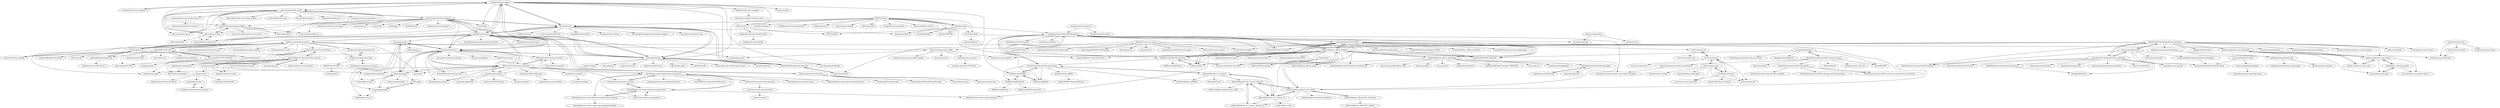 digraph G {
"serialport/node-serialport" -> "serialport/electron-serialport"
"serialport/node-serialport" -> "yaacov/node-modbus-serial"
"serialport/node-serialport" -> "tessel/node-usb"
"serialport/node-serialport" -> "node-ffi-napi/node-ffi-napi" ["e"=1]
"serialport/node-serialport" -> "WICG/serial"
"serialport/node-serialport" -> "electron/electron-rebuild" ["e"=1]
"serialport/node-serialport" -> "Cloud-Automation/node-modbus"
"serialport/node-serialport" -> "song940/node-escpos"
"serialport/node-serialport" -> "node-usb/node-usb"
"serialport/node-serialport" -> "node-hid/node-hid"
"serialport/node-serialport" -> "fivdi/onoff" ["e"=1]
"serialport/node-serialport" -> "PowerDos/electron-serialport"
"serialport/node-serialport" -> "MadLittleMods/node-usb-detection"
"serialport/node-serialport" -> "moscajs/aedes" ["e"=1]
"serialport/node-serialport" -> "node-opcua/node-opcua" ["e"=1]
"mobileprint/android-print-sdk" -> "mobileprint/android-print-sdk-sample"
"mobileprint/android-print-sdk" -> "openthos/printer-analysis"
"MadLittleMods/node-usb-detection" -> "tessel/node-usb"
"MadLittleMods/node-usb-detection" -> "node-hid/node-hid"
"MadLittleMods/node-usb-detection" -> "node-usb/node-usb"
"tessel/node-usb" -> "MadLittleMods/node-usb-detection"
"tessel/node-usb" -> "node-hid/node-hid"
"tessel/node-usb" -> "node-serialport/node-serialport"
"tessel/node-usb" -> "serialport/node-serialport"
"tessel/node-usb" -> "song940/node-escpos"
"tessel/node-usb" -> "thegecko/webusb"
"tessel/node-usb" -> "EmergingTechnologyAdvisors/node-serialport" ["e"=1]
"tessel/node-usb" -> "marcopiraccini/electron-usb"
"tessel/node-usb" -> "tojocky/node-printer"
"tessel/node-usb" -> "schakko/node-usb"
"tessel/node-usb" -> "resin-io-modules/drivelist"
"tessel/node-usb" -> "song940/node-bluetooth" ["e"=1]
"tessel/node-usb" -> "chuckfairy/node-webcam"
"webusb/arduino" -> "WICG/webusb"
"webusb/arduino" -> "sowbug/weblight"
"webusb/arduino" -> "adafruit/Adafruit_TinyUSB_Arduino" ["e"=1]
"webusb/arduino" -> "edwinm/WebUSB"
"webusb/arduino" -> "devanlai/webdfu"
"webusb/arduino" -> "thegecko/webusb"
"webusb/arduino" -> "sandeepmistry/arduino-BLEPeripheral"
"adafruit/Python-Thermal-Printer" -> "adafruit/Adafruit-Thermal-Printer-Library"
"adafruit/Python-Thermal-Printer" -> "luopio/py-thermal-printer"
"adafruit/Python-Thermal-Printer" -> "BoboTiG/thermalprinter"
"sandeepmistry/arduino-nRF5" -> "sandeepmistry/arduino-BLEPeripheral"
"sandeepmistry/arduino-nRF5" -> "adafruit/Adafruit_nRF52_Arduino"
"sandeepmistry/arduino-nRF5" -> "RedBearLab/nRF51822-Arduino"
"sandeepmistry/arduino-nRF5" -> "redbear/nRF5x"
"sandeepmistry/arduino-nRF5" -> "adafruit/Adafruit_nRF52_Bootloader"
"sandeepmistry/arduino-nRF5" -> "electronut/ElectronutLabs-bluey"
"sandeepmistry/arduino-nRF5" -> "sparkfun/nRF52832_Breakout"
"sandeepmistry/arduino-nRF5" -> "mristau/Arduino_nRF5x_lowPower"
"sandeepmistry/arduino-nRF5" -> "curtpw/nRF5x-device-reverse-engineering" ["e"=1]
"sandeepmistry/arduino-nRF5" -> "arduino-org/arduino-core-nrf52"
"sandeepmistry/arduino-nRF5" -> "ruuvi/ruuvitag_hw"
"sandeepmistry/arduino-nRF5" -> "lavallc/nrf51-neopixel"
"sandeepmistry/arduino-nRF5" -> "nkolban/ESP32_BLE_Arduino" ["e"=1]
"sandeepmistry/arduino-nRF5" -> "adafruit/Adafruit_BluefruitLE_nRF51"
"sandeepmistry/arduino-nRF5" -> "rogerclarkmelbourne/Arduino_STM32" ["e"=1]
"Hubertformin/electron-pos-printer" -> "fssonca/electron-printer"
"Hubertformin/electron-pos-printer" -> "Klemen1337/node-thermal-printer"
"januslo/react-native-bluetooth-escpos-printer" -> "leesiongchan/react-native-esc-pos"
"januslo/react-native-bluetooth-escpos-printer" -> "HeligPfleigh/react-native-thermal-receipt-printer"
"januslo/react-native-bluetooth-escpos-printer" -> "yimankaing/react-native-bluetooth-printer"
"januslo/react-native-bluetooth-escpos-printer" -> "rusel1989/react-native-bluetooth-serial" ["e"=1]
"januslo/react-native-bluetooth-escpos-printer" -> "thiendangit/react-native-thermal-receipt-printer-image-qr"
"januslo/react-native-bluetooth-escpos-printer" -> "tr3v3r/react-native-esc-pos-printer"
"januslo/react-native-bluetooth-escpos-printer" -> "christopherdro/react-native-print" ["e"=1]
"januslo/react-native-bluetooth-escpos-printer" -> "shahnawaz/react-native-barcode-mask"
"januslo/react-native-bluetooth-escpos-printer" -> "tulparyazilim/tp-react-native-bluetooth-printer"
"song940/node-escpos" -> "Klemen1337/node-thermal-printer"
"song940/node-escpos" -> "tojocky/node-printer"
"song940/node-escpos" -> "NielsLeenheer/EscPosEncoder"
"song940/node-escpos" -> "mike42/escpos-php" ["e"=1]
"song940/node-escpos" -> "benioZhang/miniprogram-bluetoothprinter" ["e"=1]
"song940/node-escpos" -> "python-escpos/python-escpos"
"song940/node-escpos" -> "Hubertformin/electron-pos-printer"
"song940/node-escpos" -> "tessel/node-usb"
"song940/node-escpos" -> "StadiumRunner/node-escpos"
"song940/node-escpos" -> "januslo/react-native-bluetooth-escpos-printer"
"song940/node-escpos" -> "klirichek/zj-58"
"song940/node-escpos" -> "serialport/node-serialport"
"song940/node-escpos" -> "escpos/node-escpos"
"song940/node-escpos" -> "watson/ipp-printer"
"song940/node-escpos" -> "node-serialport/node-serialport"
"Cloud-Automation/node-modbus" -> "yaacov/node-modbus-serial"
"Cloud-Automation/node-modbus" -> "node-modbus/stream"
"Cloud-Automation/node-modbus" -> "dresende/node-modbus-tcp"
"Cloud-Automation/node-modbus" -> "node-opcua/node-opcua" ["e"=1]
"Cloud-Automation/node-modbus" -> "Cloud-Automation/node-net-reconnect"
"Cloud-Automation/node-modbus" -> "plcpeople/nodeS7" ["e"=1]
"Cloud-Automation/node-modbus" -> "yaacov/node-modbus-ws"
"node-serialport/node-serialport" -> "tessel/node-usb"
"node-serialport/node-serialport" -> "johnny-five-io/electron-serialport"
"node-serialport/node-serialport" -> "yaacov/node-modbus-serial"
"node-serialport/node-serialport" -> "song940/node-escpos"
"node-serialport/node-serialport" -> "mcollina/mosca" ["e"=1]
"node-serialport/node-serialport" -> "tojocky/node-printer"
"node-serialport/node-serialport" -> "Cloud-Automation/node-modbus"
"node-serialport/node-serialport" -> "electron/electron-rebuild" ["e"=1]
"node-serialport/node-serialport" -> "node-hid/node-hid"
"node-serialport/node-serialport" -> "node-modbus/stream"
"node-serialport/node-serialport" -> "fivdi/onoff" ["e"=1]
"node-serialport/node-serialport" -> "noble/noble" ["e"=1]
"node-serialport/node-serialport" -> "fivdi/pigpio" ["e"=1]
"node-serialport/node-serialport" -> "TooTallNate/ref" ["e"=1]
"node-serialport/node-serialport" -> "nodebots/electron-serialport"
"neodynamic/JSPrintManager" -> "neodynamic/js-escpos-builder"
"ttu/ruuvitag-sensor" -> "Scrin/RuuviCollector"
"ttu/ruuvitag-sensor" -> "dimamedia/RuuviTag-logger"
"ttu/ruuvitag-sensor" -> "ruuvi/ruuvitag_fw"
"ttu/ruuvitag-sensor" -> "Espesen/node-ruuvitag"
"ttu/ruuvitag-sensor" -> "ojousima/node-red"
"ttu/ruuvitag-sensor" -> "ruuvi/ruuvi-sensor-protocols"
"adafruit/Adafruit_BluefruitLE_nRF51" -> "adafruit/Adafruit_BluefruitLE_Firmware"
"adafruit/Adafruit_BluefruitLE_nRF51" -> "adafruit/Bluefruit_LE_Connect_Android"
"adafruit/Adafruit_BluefruitLE_nRF51" -> "adafruit/adafruit-bluefruit-le-desktop" ["e"=1]
"adafruit/Adafruit_BluefruitLE_nRF51" -> "adafruit/Bluefruit_LE_Connect_v2"
"adafruit/Adafruit_BluefruitLE_nRF51" -> "adafruit/Bluefruit_LE_Connect_Android_V2"
"adafruit/Adafruit_BluefruitLE_nRF51" -> "adafruit/Adafruit_nRF52_Arduino"
"exciting-io/printer" -> "adafruit/Adafruit-Thermal-Printer-Library"
"exciting-io/printer" -> "xseignard/thermalPrinter"
"exciting-io/printer" -> "sparkfun/Thermal_Printer"
"exciting-io/printer" -> "genmon/sirius"
"exciting-io/printer" -> "adafruit/Python-Thermal-Printer"
"mwaylabs/fruitymesh" -> "aanon4/BLEMP"
"mwaylabs/fruitymesh" -> "thoughtworks/GilgaMesh"
"mwaylabs/fruitymesh" -> "NordicSemiconductor/nRF51-ble-bcast-mesh"
"mwaylabs/fruitymesh" -> "NordicPlayground/nRF51-ble-bcast-mesh" ["e"=1]
"mwaylabs/fruitymesh" -> "sparkfun/nRF52832_Breakout"
"anastaciocintra/escpos-coffee" -> "anastaciocintra/escpos-coffee-samples"
"anastaciocintra/escpos-coffee" -> "TerryTsai/EscPos"
"anastaciocintra/escpos-coffee" -> "stefanosbou/esc-pos-java"
"anastaciocintra/escpos-coffee" -> "iYaroslav/esc-pos-android"
"anastaciocintra/escpos-coffee" -> "escpos/node-escpos"
"tojocky/node-printer" -> "song940/node-escpos"
"tojocky/node-printer" -> "Klemen1337/node-thermal-printer"
"tojocky/node-printer" -> "watson/ipp-printer"
"tojocky/node-printer" -> "williamkapke/ipp"
"tojocky/node-printer" -> "artiebits/pdf-to-printer"
"tojocky/node-printer" -> "thiagoelg/node-printer"
"tojocky/node-printer" -> "marcopiraccini/electron-printer"
"tojocky/node-printer" -> "tojocky/node-pdfium"
"tojocky/node-printer" -> "node-hid/node-hid"
"tojocky/node-printer" -> "qzind/tray" ["e"=1]
"tojocky/node-printer" -> "tessel/node-usb"
"tojocky/node-printer" -> "Hubertformin/electron-pos-printer"
"tojocky/node-printer" -> "baka397/chn-escpos"
"tojocky/node-printer" -> "electron/electron-rebuild" ["e"=1]
"tojocky/node-printer" -> "MatteoMeil/node-native-printer"
"DantSu/ESCPOS-ThermalPrinter-Android" -> "mazenrashed/Printooth"
"DantSu/ESCPOS-ThermalPrinter-Android" -> "imrankst1221/Thermal-Printer-in-Android"
"DantSu/ESCPOS-ThermalPrinter-Android" -> "anastaciocintra/escpos-coffee"
"DantSu/ESCPOS-ThermalPrinter-Android" -> "iYaroslav/esc-pos-android"
"DantSu/ESCPOS-ThermalPrinter-Android" -> "andrey-ushakov/esc_pos_bluetooth"
"DantSu/ESCPOS-ThermalPrinter-Android" -> "anggastudio/Printama" ["e"=1]
"DantSu/ESCPOS-ThermalPrinter-Android" -> "shangmisunmi/SunmiPrinterDemo"
"DantSu/ESCPOS-ThermalPrinter-Android" -> "mukeshsolanki/android-otpview-pinview" ["e"=1]
"DantSu/ESCPOS-ThermalPrinter-Android" -> "paystory-de/thermal-printer-cordova-plugin"
"DantSu/ESCPOS-ThermalPrinter-Android" -> "DantSu/PrinterThermal-ESCPOS-Android"
"DantSu/ESCPOS-ThermalPrinter-Android" -> "aabhasr1/OtpView" ["e"=1]
"DantSu/ESCPOS-ThermalPrinter-Android" -> "yuriy-budiyev/code-scanner" ["e"=1]
"DantSu/ESCPOS-ThermalPrinter-Android" -> "mobileprint/android-print-sdk"
"DantSu/ESCPOS-ThermalPrinter-Android" -> "AllInOneYT/react-native-thermal-printer"
"DantSu/ESCPOS-ThermalPrinter-Android" -> "andrey-ushakov/esc_pos_printer"
"adafruit/Adafruit_nRF52_Bootloader" -> "adafruit/Adafruit_nRF52_Arduino"
"adafruit/Adafruit_nRF52_Bootloader" -> "adafruit/Adafruit_nRF52_nrfutil"
"adafruit/Adafruit_nRF52_Bootloader" -> "ebastler/zmk-designguide" ["e"=1]
"adafruit/Adafruit_nRF52_Bootloader" -> "sandeepmistry/arduino-nRF5"
"adafruit/Adafruit_nRF52_Bootloader" -> "jpconstantineau/BlueMicro_BLE" ["e"=1]
"adafruit/Adafruit_nRF52_Bootloader" -> "zhiayang/mikoto" ["e"=1]
"adafruit/Adafruit_nRF52_Bootloader" -> "microsoft/uf2" ["e"=1]
"adafruit/Adafruit_nRF52_Bootloader" -> "joric/nrfmicro" ["e"=1]
"adafruit/Adafruit_nRF52_Bootloader" -> "adafruit/Adafruit-nRF52-Bluefruit-Feather-PCB"
"adafruit/Adafruit_nRF52_Bootloader" -> "makerdiary/nrf52840-mdk-usb-dongle"
"adafruit/Adafruit_nRF52_Bootloader" -> "Lotlab/nrf52-keyboard" ["e"=1]
"adafruit/Adafruit_nRF52_Bootloader" -> "sparkfun/nRF52840_Breakout_MDBT50Q"
"receiptline/receiptline" -> "receiptline/receiptio"
"kakzaki/blue_thermal_printer" -> "thon-ju/bluetooth_print"
"kakzaki/blue_thermal_printer" -> "andrey-ushakov/esc_pos_printer"
"kakzaki/blue_thermal_printer" -> "marcusfelix/esc-pos-printer-flutter"
"yaacov/node-modbus-serial" -> "Cloud-Automation/node-modbus"
"yaacov/node-modbus-serial" -> "node-modbus/stream"
"yaacov/node-modbus-serial" -> "yaacov/node-modbus-ws"
"yaacov/node-modbus-serial" -> "dresende/node-modbus-tcp"
"yaacov/node-modbus-serial" -> "serialport/node-serialport"
"yaacov/node-modbus-serial" -> "node-opcua/node-opcua" ["e"=1]
"yaacov/node-modbus-serial" -> "plcpeople/nodeS7" ["e"=1]
"yaacov/node-modbus-serial" -> "BiancoRoyal/node-red-contrib-modbus" ["e"=1]
"yaacov/node-modbus-serial" -> "biancode/node-red-contrib-modbus"
"yaacov/node-modbus-serial" -> "node-serialport/node-serialport"
"yaacov/node-modbus-serial" -> "mathiask88/node-snap7" ["e"=1]
"yaacov/node-modbus-serial" -> "fh1ch/node-bacstack" ["e"=1]
"yaacov/node-modbus-serial" -> "thekip/node-modbus-rtu"
"yaacov/node-modbus-serial" -> "node-opcua/opcua-commander" ["e"=1]
"NordicSemiconductor/nrf51-pwm-library" -> "NordicSemiconductor/nrf51-powerdown-examples"
"node-hid/node-hid" -> "tessel/node-usb"
"node-hid/node-hid" -> "MadLittleMods/node-usb-detection"
"node-hid/node-hid" -> "harmon25/node-usb-barcode-scanner"
"node-hid/node-hid" -> "nonolith/node-usb"
"node-hid/node-hid" -> "tojocky/node-printer"
"node-hid/node-hid" -> "signal11/hidapi" ["e"=1]
"node-hid/node-hid" -> "libusb/hidapi" ["e"=1]
"node-hid/node-hid" -> "serialport/node-serialport"
"node-hid/node-hid" -> "pokusew/nfc-pcsc" ["e"=1]
"node-hid/node-hid" -> "node-ffi-napi/node-ffi-napi" ["e"=1]
"node-hid/node-hid" -> "mikeobrien/HidLibrary" ["e"=1]
"node-hid/node-hid" -> "agnat/node_mdns" ["e"=1]
"node-hid/node-hid" -> "node-ffi/node-ffi" ["e"=1]
"node-hid/node-hid" -> "node-serialport/node-serialport"
"node-hid/node-hid" -> "song940/node-escpos"
"WICG/serial" -> "WICG/webhid"
"WICG/serial" -> "GoogleChromeLabs/serial-terminal"
"imrankst1221/Thermal-Printer-in-Android" -> "mazenrashed/Printooth"
"imrankst1221/Thermal-Printer-in-Android" -> "AnilMH/Android-studio-bluetooth-printer"
"imrankst1221/Thermal-Printer-in-Android" -> "deysuman/Android-Bluetooth-printer"
"imrankst1221/Thermal-Printer-in-Android" -> "natario1/ViewPrinter"
"imrankst1221/Thermal-Printer-in-Android" -> "yefengjie/BtPrinter"
"imrankst1221/Thermal-Printer-in-Android" -> "MFori/Android-Bluetooth-Printer"
"imrankst1221/Thermal-Printer-in-Android" -> "diegoveloper/quickprinter"
"imrankst1221/Thermal-Printer-in-Android" -> "DantSu/ESCPOS-ThermalPrinter-Android"
"imrankst1221/Thermal-Printer-in-Android" -> "LeeryBit/esc-pos-android"
"imrankst1221/Thermal-Printer-in-Android" -> "johnoke/bluetoothprinter"
"imrankst1221/Thermal-Printer-in-Android" -> "DantSu/PrinterThermal-ESCPOS-Android"
"01org/corelibs-arduino101" -> "01org/intel-arduino-tools"
"01org/corelibs-arduino101" -> "sandeepmistry/arduino-BLEPeripheral"
"base4sistemas/pyescpos" -> "base4sistemas/satextrato"
"osama-raddad/gentle-palette" -> "marekhoryna/janus-typescript-client"
"artiebits/pdf-to-printer" -> "artiebits/unix-print"
"artiebits/pdf-to-printer" -> "thiagoelg/node-printer"
"artiebits/pdf-to-printer" -> "tojocky/node-printer"
"artiebits/pdf-to-printer" -> "yi-ge/node-pdf-printer"
"artiebits/pdf-to-printer" -> "svishnevsky/PDFtoPrinter"
"artiebits/pdf-to-printer" -> "Hubertformin/electron-pos-printer"
"watson/ipp-printer" -> "williamkapke/ipp"
"watson/ipp-printer" -> "watson/ipp-encoder"
"watson/ipp-printer" -> "tojocky/node-printer"
"watson/ipp-printer" -> "watson/bonjour" ["e"=1]
"watson/ipp-printer" -> "istopwg/ippsample"
"watson/ipp-printer" -> "h2g2bob/ipp-server"
"NielsLeenheer/EscPosEncoder" -> "song940/node-escpos"
"NielsLeenheer/EscPosEncoder" -> "freedom-git/EscPosEncoder"
"NielsLeenheer/EscPosEncoder" -> "NielsLeenheer/ThermalPrinterEncoder"
"NielsLeenheer/EscPosEncoder" -> "haavardlian/escpos"
"NielsLeenheer/EscPosEncoder" -> "ingoncalves/escpos-xml"
"thon-ju/bluetooth_print" -> "kakzaki/blue_thermal_printer"
"receipt-print-hq/escpos-printer-db" -> "receipt-print-hq/escpos-tools"
"WICG/webusb" -> "webusb/arduino"
"WICG/webusb" -> "thegecko/webusb"
"WICG/webusb" -> "WICG/serial"
"WICG/webusb" -> "webadb/webadb.js" ["e"=1]
"WICG/webusb" -> "WebBluetoothCG/web-bluetooth" ["e"=1]
"WICG/webusb" -> "devanlai/webdfu"
"WICG/webusb" -> "sowbug/weblight"
"WICG/webusb" -> "WICG/webhid"
"WICG/webusb" -> "hathach/tinyusb" ["e"=1]
"WICG/webusb" -> "yume-chan/ya-webadb" ["e"=1]
"WICG/webusb" -> "adafruit/tinyuf2" ["e"=1]
"WICG/webusb" -> "tessel/node-usb"
"WICG/webusb" -> "GoogleChromeLabs/wadb" ["e"=1]
"WICG/webusb" -> "node-hid/node-hid"
"WICG/webusb" -> "dmitrystu/libusb_stm32" ["e"=1]
"williamkapke/ipp" -> "watson/ipp-printer"
"williamkapke/ipp" -> "istopwg/ippsample"
"williamkapke/ipp" -> "tojocky/node-printer"
"williamkapke/ipp" -> "watson/ipp-encoder"
"williamkapke/ipp" -> "HPInc/jipp"
"williamkapke/ipp" -> "sealsystems/node-ipp"
"dacduong/escpos-printer-simulator" -> "receipt-print-hq/escpos-tools"
"python-escpos/python-escpos" -> "receipt-print-hq/escpos-printer-db"
"python-escpos/python-escpos" -> "mike42/escpos-php" ["e"=1]
"python-escpos/python-escpos" -> "klirichek/zj-58"
"python-escpos/python-escpos" -> "song940/node-escpos"
"python-escpos/python-escpos" -> "shantanubhadoria/python-printer-escpos"
"python-escpos/python-escpos" -> "base4sistemas/pyescpos"
"python-escpos/python-escpos" -> "receipt-print-hq/escpos-tools"
"python-escpos/python-escpos" -> "adafruit/Python-Thermal-Printer"
"python-escpos/python-escpos" -> "benoitguigal/python-epson-printer"
"python-escpos/python-escpos" -> "plinth666/epsonsimplecups"
"python-escpos/python-escpos" -> "lukevp/ESC-POS-.NET"
"python-escpos/python-escpos" -> "petrkutalek/png2pos"
"python-escpos/python-escpos" -> "anastaciocintra/escpos-coffee"
"python-escpos/python-escpos" -> "qzind/tray" ["e"=1]
"python-escpos/python-escpos" -> "mosquito/python-escpos"
"lukevp/ESC-POS-.NET" -> "mtmsuhail/ESC-POS-USB-NET"
"lukevp/ESC-POS-.NET" -> "igorocampos/ESCPOS"
"lukevp/ESC-POS-.NET" -> "leandrovip/Vip.Printer" ["e"=1]
"lukevp/ESC-POS-.NET" -> "vadavo/NEscPos"
"lukevp/ESC-POS-.NET" -> "yukimizake/ThermalDotNet"
"stefanosbou/esc-pos-java" -> "saurabh1e/Java-ESC-POS-Print"
"Scrin/RuuviCollector" -> "ttu/ruuvitag-sensor"
"Scrin/RuuviCollector" -> "ruuvi/ruuvitag_fw"
"Scrin/RuuviCollector" -> "ojousima/node-red"
"Scrin/RuuviCollector" -> "ruuvi/ruuvi-sensor-protocols"
"Scrin/RuuviCollector" -> "domints/ESP-Ruuvi-Collector"
"adafruit/Bluefruit_LE_Connect" -> "adafruit/Bluefruit_LE_Connect_v2"
"adafruit/Bluefruit_LE_Connect" -> "adafruit/Adafruit_nRF8001"
"adafruit/Bluefruit_LE_Connect" -> "tdicola/BTLETest"
"adafruit/Bluefruit_LE_Connect" -> "adafruit/Bluefruit_LE_Connect_Android"
"adafruit/Bluefruit_LE_Connect" -> "NordicSemiconductor/ble-sdk-arduino"
"klirichek/zj-58" -> "plinth666/epsonsimplecups"
"klirichek/zj-58" -> "adafruit/zj-58"
"klirichek/zj-58" -> "IntegersOfK/Hoin-POS-58-80"
"klirichek/zj-58" -> "petrkutalek/png2pos"
"klirichek/zj-58" -> "python-escpos/python-escpos"
"Klemen1337/node-thermal-printer" -> "song940/node-escpos"
"Klemen1337/node-thermal-printer" -> "tojocky/node-printer"
"Klemen1337/node-thermal-printer" -> "Hubertformin/electron-pos-printer"
"Klemen1337/node-thermal-printer" -> "NielsLeenheer/EscPosEncoder"
"Klemen1337/node-thermal-printer" -> "thiagoelg/node-printer"
"Klemen1337/node-thermal-printer" -> "receiptline/receiptline"
"Klemen1337/node-thermal-printer" -> "mike42/escpos-php" ["e"=1]
"Klemen1337/node-thermal-printer" -> "neodynamic/JSPrintManager"
"Klemen1337/node-thermal-printer" -> "xseignard/thermalPrinter"
"Klemen1337/node-thermal-printer" -> "januslo/react-native-bluetooth-escpos-printer"
"Klemen1337/node-thermal-printer" -> "MatteoMeil/node-native-printer"
"Klemen1337/node-thermal-printer" -> "leesiongchan/react-native-esc-pos"
"Klemen1337/node-thermal-printer" -> "artiebits/pdf-to-printer"
"Klemen1337/node-thermal-printer" -> "williamkapke/ipp"
"Klemen1337/node-thermal-printer" -> "qzind/tray" ["e"=1]
"PowerDos/electron-serialport" -> "PowerDos/serialport_electron_start"
"andrey-ushakov/esc_pos_bluetooth" -> "andrey-ushakov/esc_pos_printer"
"andrey-ushakov/esc_pos_bluetooth" -> "andrey-ushakov/esc_pos_utils"
"andrey-ushakov/esc_pos_bluetooth" -> "thon-ju/bluetooth_print"
"andrey-ushakov/esc_pos_printer" -> "andrey-ushakov/esc_pos_bluetooth"
"andrey-ushakov/esc_pos_printer" -> "andrey-ushakov/esc_pos_utils"
"andrey-ushakov/esc_pos_printer" -> "kakzaki/blue_thermal_printer"
"andrey-ushakov/esc_pos_printer" -> "marcusfelix/esc-pos-printer-flutter"
"andrey-ushakov/esc_pos_printer" -> "thon-ju/bluetooth_print"
"andrey-ushakov/esc_pos_utils" -> "andrey-ushakov/esc_pos_printer"
"andrey-ushakov/esc_pos_utils" -> "andrey-ushakov/esc_pos_bluetooth"
"leesiongchan/react-native-esc-pos" -> "HeligPfleigh/react-native-thermal-receipt-printer"
"leesiongchan/react-native-esc-pos" -> "januslo/react-native-bluetooth-escpos-printer"
"mtmsuhail/ESC-POS-USB-NET" -> "lukevp/ESC-POS-.NET"
"mtmsuhail/ESC-POS-USB-NET" -> "igorocampos/ESCPOS"
"petrkutalek/png2pos" -> "twg/png2escpos"
"plinth666/epsonsimplecups" -> "groolot/epson-tm-t88v-driver"
"plinth666/epsonsimplecups" -> "klirichek/zj-58"
"devanlai/webdfu" -> "devanlai/dapboot" ["e"=1]
"devanlai/webdfu" -> "devanlai/webstlink"
"electronut/ElectronutLabs-bluey" -> "sparkfun/nRF52832_Breakout"
"makerdiary/nrf52840-mdk" -> "makerdiary/nrf52840-mdk-usb-dongle"
"osama-raddad/FireCrasher" -> "osama-raddad/gentle-palette"
"osama-raddad/FireCrasher" -> "mazenrashed/LogDNA-Android-Client"
"shangmisunmi/SunmiPrinterDemo" -> "mobileprint/android-print-sdk"
"ruuvi/ruuvitag_fw" -> "ruuvi/ruuvitag_hw"
"ruuvi/ruuvitag_fw" -> "ruuvi/ruuvi.firmware.c"
"ruuvi/ruuvitag_fw" -> "Scrin/RuuviCollector"
"ruuvi/ruuvitag_fw" -> "ojousima/node-red"
"ruuvi/ruuvitag_fw" -> "ttu/ruuvitag-sensor"
"GoogleChromeLabs/serial-terminal" -> "google/web-serial-polyfill"
"makerdiary/nrf52840-mdk-usb-dongle" -> "makerdiary/nrf52840-mdk"
"makerdiary/nrf52840-mdk-usb-dongle" -> "makerdiary/OpenSK"
"NordicSemiconductor/nrf51-ble-app-lbs" -> "NordicSemiconductor/nRF51-multi-role-conn-observer-advertiser"
"NordicSemiconductor/nrf51-ble-app-lbs" -> "NordicSemiconductor/nrf51-ADC-examples"
"NordicSemiconductor/nrf51-ble-app-lbs" -> "NordicSemiconductor/nRF51-ble-app-uart-static-passkey"
"serialport/electron-serialport" -> "serialport/node-serialport"
"adafruit/Adafruit-Thermal-Printer-Library" -> "adafruit/Python-Thermal-Printer"
"adafruit/Adafruit-Thermal-Printer-Library" -> "luopio/py-thermal-printer"
"adafruit/Adafruit-Thermal-Printer-Library" -> "freerange/printer"
"adafruit/Adafruit-Thermal-Printer-Library" -> "exciting-io/printer"
"adafruit/Adafruit-Thermal-Printer-Library" -> "adafruit/Adafruit-Tweet-Receipt"
"adafruit/Adafruit-Thermal-Printer-Library" -> "sparkfun/Thermal_Printer"
"adafruit/Adafruit-Thermal-Printer-Library" -> "newsinternational/iot-assistant"
"pavelrevak/pystlink" -> "cortexm/pyswd"
"pavelrevak/pystlink" -> "devanlai/webstlink"
"redbear/Duo" -> "redbear/STM32-Arduino"
"redbear/Duo" -> "redbear/nRF5x"
"adafruit/Adafruit_nRF52_Arduino" -> "adafruit/Adafruit_nRF52_Bootloader"
"adafruit/Adafruit_nRF52_Arduino" -> "sandeepmistry/arduino-nRF5"
"adafruit/Adafruit_nRF52_Arduino" -> "sandeepmistry/arduino-BLEPeripheral"
"adafruit/Adafruit_nRF52_Arduino" -> "adafruit/Adafruit_TinyUSB_Arduino" ["e"=1]
"adafruit/Adafruit_nRF52_Arduino" -> "adafruit/Adafruit-nRF52-Bluefruit-Feather-PCB"
"adafruit/Adafruit_nRF52_Arduino" -> "adafruit/Adafruit_BluefruitLE_nRF51"
"adafruit/Adafruit_nRF52_Arduino" -> "adafruit/Adafruit_nRF52_nrfutil"
"adafruit/Adafruit_nRF52_Arduino" -> "RedBearLab/nRF51822-Arduino"
"adafruit/Adafruit_nRF52_Arduino" -> "adafruit/Bluefruit_LE_Connect_v2"
"adafruit/Adafruit_nRF52_Arduino" -> "arduino-org/arduino-core-nrf52"
"adafruit/Adafruit_nRF52_Arduino" -> "sparkfun/nRF52832_Breakout"
"adafruit/Adafruit_nRF52_Arduino" -> "adafruit/ArduinoCore-samd" ["e"=1]
"adafruit/Adafruit_nRF52_Arduino" -> "NordicSemiconductor/nrfx" ["e"=1]
"adafruit/Adafruit_nRF52_Arduino" -> "platformio/platform-nordicnrf52"
"adafruit/Adafruit_nRF52_Arduino" -> "redbear/nRF5x"
"tr3v3r/react-native-esc-pos-printer" -> "HeligPfleigh/react-native-thermal-receipt-printer"
"nartc/react-native-barcode-mask" -> "nartc/rn-movies"
"shahnawaz/react-native-barcode-mask" -> "nartc/react-native-barcode-mask"
"sandeepmistry/arduino-BLEPeripheral" -> "sandeepmistry/arduino-nRF5"
"sandeepmistry/arduino-BLEPeripheral" -> "RedBearLab/nRF51822-Arduino"
"sandeepmistry/arduino-BLEPeripheral" -> "NordicSemiconductor/ble-sdk-arduino"
"sandeepmistry/arduino-BLEPeripheral" -> "adafruit/Adafruit_nRF52_Arduino"
"sandeepmistry/arduino-BLEPeripheral" -> "redbear/nRF5x"
"sandeepmistry/arduino-BLEPeripheral" -> "RedBearLab/nRF8001"
"sandeepmistry/arduino-BLEPeripheral" -> "tigoe/BluetoothLE-Examples"
"sandeepmistry/arduino-BLEPeripheral" -> "adafruit/Adafruit_BluefruitLE_nRF51"
"sandeepmistry/arduino-BLEPeripheral" -> "sparkfun/nRF52832_Breakout"
"sandeepmistry/arduino-BLEPeripheral" -> "nkolban/ESP32_BLE_Arduino" ["e"=1]
"sandeepmistry/arduino-BLEPeripheral" -> "RedBearLab/Blend"
"sandeepmistry/arduino-BLEPeripheral" -> "sandeepmistry/noble" ["e"=1]
"HPInc/jipp" -> "istopwg/ippsample"
"biancode/node-red-contrib-modbus" -> "netsmarttech/node-red-contrib-s7" ["e"=1]
"node-usb/node-usb" -> "MadLittleMods/node-usb-detection"
"mazenrashed/Printooth" -> "imrankst1221/Thermal-Printer-in-Android"
"mazenrashed/Printooth" -> "DantSu/ESCPOS-ThermalPrinter-Android"
"mazenrashed/Printooth" -> "mazenrashed/LogDNA-Android-Client"
"mazenrashed/Printooth" -> "mazenrashed/DotsIndicatorWithoutViewpager"
"mazenrashed/Printooth" -> "DantSu/PrinterThermal-ESCPOS-Android"
"mazenrashed/Printooth" -> "lafras-h/JavaPrintooth"
"mazenrashed/Printooth" -> "LeeryBit/esc-pos-android"
"RedBearLab/BLEShield" -> "RedBearLab/nRF8001"
"RedBearLab/BLEShield" -> "RedBearLab/Release" ["e"=1]
"RedBearLab/BLEShield" -> "RedBearLab/BLEFramework"
"RedBearLab/nRF51822-Arduino" -> "redbear/nRF5x"
"RedBearLab/nRF51822-Arduino" -> "RedBearLab/BLENano"
"RedBearLab/nRF51822-Arduino" -> "sandeepmistry/arduino-nRF5"
"RedBearLab/nRF51822-Arduino" -> "sandeepmistry/arduino-BLEPeripheral"
"RedBearLab/nRF51822-Arduino" -> "arduino-org/arduino-core-nrf52"
"RedBearLab/nRF51822-Arduino" -> "NordicSemiconductor/ble-sdk-arduino"
"RedBearLab/nRF8001" -> "NordicSemiconductor/ble-sdk-arduino"
"RedBearLab/nRF8001" -> "RedBearLab/Blend"
"RedBearLab/nRF8001" -> "RedBearLab/BLEShield"
"thiendangit/react-native-thermal-receipt-printer-image-qr" -> "thiendangit/react-native-typescript-graphql-boilerplate"
"thiendangit/react-native-thermal-receipt-printer-image-qr" -> "HeligPfleigh/react-native-thermal-receipt-printer"
"AnilMH/Android-studio-bluetooth-printer" -> "yefengjie/BtPrinter"
"redbear/nRF5x" -> "RedBearLab/nRF51822-Arduino"
"redbear/nRF5x" -> "sandeepmistry/arduino-nRF5"
"freerange/printer" -> "adafruit/Adafruit-Thermal-Printer-Library"
"adafruit/Bluefruit_LE_Connect_Android_V2" -> "adafruit/Bluefruit_LE_Connect_Android"
"receipt-print-hq/escpos-tools" -> "receipt-print-hq/escpos-printer-db"
"receipt-print-hq/escpos-tools" -> "dacduong/escpos-printer-simulator"
"receipt-print-hq/escpos-tools" -> "RWAP/PrinterToPDF"
"ruuvi/ruuvitag_hw" -> "ruuvi/ruuvitag_fw"
"ruuvi/ruuvitag_hw" -> "ruuvi/ruuvitracker_hw"
"NordicSemiconductor/nRF51-ble-bcast-mesh" -> "aanon4/BLEMP"
"NordicSemiconductor/nRF51-ble-bcast-mesh" -> "NordicSemiconductor/nRF51-multi-role-conn-observer-advertiser"
"NordicSemiconductor/nRF51-ble-bcast-mesh" -> "mwaylabs/fruitymesh"
"NordicSemiconductor/nRF51-ble-bcast-mesh" -> "NordicSemiconductor/nrf51-ble-app-lbs"
"NordicSemiconductor/nRF51-ble-bcast-mesh" -> "NordicSemiconductor/nrf51-pwm-library"
"NordicSemiconductor/nRF51-ble-bcast-mesh" -> "dobots/bluenet"
"NordicSemiconductor/nRF51-ble-bcast-mesh" -> "xiongyihui/nrf51_dfu_tool"
"NordicSemiconductor/nRF51-ble-bcast-mesh" -> "finnurtorfa/nrf51"
"NordicSemiconductor/ble-sdk-arduino" -> "RedBearLab/nRF8001"
"NordicSemiconductor/ble-sdk-arduino" -> "guanix/arduino-nrf8001"
"NordicSemiconductor/ble-sdk-arduino" -> "RedBearLab/Blend"
"NordicSemiconductor/ble-sdk-arduino" -> "sandeepmistry/arduino-BLEPeripheral"
"NordicSemiconductor/ble-sdk-arduino" -> "adafruit/Adafruit_nRF8001"
"NordicSemiconductor/ble-sdk-arduino" -> "RedBearLab/BLEShield"
"NordicSemiconductor/ble-sdk-arduino" -> "adafruit/Bluefruit_LE_Connect"
"guanix/arduino-nrf8001" -> "nabilt/nRF8001-Breakout-Board"
"adafruit/Bluefruit_LE_Connect_Android" -> "adafruit/Adafruit_Android_BLE_UART"
"adafruit/Bluefruit_LE_Connect_Android" -> "adafruit/Bluefruit_LE_Connect_Android_V2"
"adafruit/Bluefruit_LE_Connect_Android" -> "adafruit/Adafruit_BluefruitLE_nRF51"
"adafruit/Bluefruit_LE_Connect_Android" -> "adafruit/Bluefruit_LE_Connect_v2"
"HeligPfleigh/react-native-thermal-receipt-printer" -> "thiendangit/react-native-thermal-receipt-printer-image-qr"
"HeligPfleigh/react-native-thermal-receipt-printer" -> "leesiongchan/react-native-esc-pos"
"HeligPfleigh/react-native-thermal-receipt-printer" -> "tr3v3r/react-native-esc-pos-printer"
"HeligPfleigh/react-native-thermal-receipt-printer" -> "AllInOneYT/react-native-thermal-printer"
"HeligPfleigh/react-native-thermal-receipt-printer" -> "januslo/react-native-bluetooth-escpos-printer"
"adafruit/Adafruit_BluefruitLE_Firmware" -> "adafruit/Adafruit_nRF51822_Flasher"
"adafruit/Adafruit_BluefruitLE_Firmware" -> "adafruit/Adafruit_BluefruitLE_nRF51"
"luopio/py-thermal-printer" -> "BoboTiG/thermalprinter"
"istopwg/ippsample" -> "williamkapke/ipp"
"istopwg/ippsample" -> "h2g2bob/ipp-server"
"istopwg/ippsample" -> "HPInc/jipp"
"dresende/node-modbus-tcp" -> "node-modbus/stream"
"adafruit/Bluefruit_LE_Connect_v2" -> "adafruit/Bluefruit_LE_Connect"
"adafruit/Bluefruit_LE_Connect_v2" -> "adafruit/Bluefruit_LE_Connect_Android_V2"
"adafruit/Bluefruit_LE_Connect_v2" -> "adafruit/Bluefruit_LE_Connect_Android"
"adafruit/Bluefruit_LE_Connect_v2" -> "adafruit/Basic-Chat"
"adafruit/Bluefruit_LE_Connect_v2" -> "adafruit/Adafruit_BluefruitLE_nRF51"
"hlnd/nrf51-pure-gcc-setup" -> "lavallc/nrf51-neopixel"
"hlnd/nrf51-pure-gcc-setup" -> "ssfrr/nrfjprog.sh"
"hlnd/nrf51-pure-gcc-setup" -> "guanix/boards"
"hlnd/nrf51-pure-gcc-setup" -> "pauloborges/nrf51822-linux-template"
"hlnd/nrf51-pure-gcc-setup" -> "NordicSemiconductor/nrf51-powerdown-examples"
"hlnd/nrf51-pure-gcc-setup" -> "lab11/nrf51-pure-gcc-setup"
"hlnd/nrf51-pure-gcc-setup" -> "nocko/nRF51-devel"
"hlnd/nrf51-pure-gcc-setup" -> "sprhawk/nrf51822-macosx-build-scripts"
"hlnd/nrf51-pure-gcc-setup" -> "Sproutling/nRF51822-OSX-Sample"
"node-modbus/stream" -> "dresende/node-modbus-tcp"
"node-modbus/stream" -> "Cloud-Automation/node-modbus"
"node-modbus/stream" -> "yaacov/node-modbus-serial"
"node-modbus/stream" -> "node-modbus/pdu"
"nordprojects/sirius" -> "nordprojects/littleprinters-ios-app"
"RWAP/PrinterToPDF" -> "zub2/dotprint"
"RedBearLab/Blend" -> "RedBearLab/nRF8001"
"mazenrashed/DotsIndicatorWithoutViewpager" -> "mazenrashed/LogDNA-Android-Client"
"base4sistemas/satcfe" -> "base4sistemas/satextrato"
"base4sistemas/satcfe" -> "base4sistemas/sathub"
"base4sistemas/satcfe" -> "base4sistemas/satcomum"
"base4sistemas/sathub" -> "base4sistemas/satextrato"
"genmon/sirius" -> "beyondio/LittlePrinterPi"
"genmon/sirius" -> "nordprojects/sirius"
"genmon/sirius" -> "pablonoel/LittlePrinterFrontend"
"genmon/sirius" -> "nordprojects/littleprinters-ios-app"
"nordprojects/littleprinters-ios-app" -> "nordprojects/sirius"
"serialport/node-serialport" ["l"="-30.427,40.657"]
"serialport/electron-serialport" ["l"="-30.431,40.627"]
"yaacov/node-modbus-serial" ["l"="-30.385,40.645"]
"tessel/node-usb" ["l"="-30.464,40.693"]
"node-ffi-napi/node-ffi-napi" ["l"="23.748,-28.802"]
"WICG/serial" ["l"="-30.501,40.614"]
"electron/electron-rebuild" ["l"="23.149,-30.584"]
"Cloud-Automation/node-modbus" ["l"="-30.365,40.641"]
"song940/node-escpos" ["l"="-30.381,40.733"]
"node-usb/node-usb" ["l"="-30.465,40.64"]
"node-hid/node-hid" ["l"="-30.441,40.686"]
"fivdi/onoff" ["l"="10.424,-28.206"]
"PowerDos/electron-serialport" ["l"="-30.427,40.602"]
"MadLittleMods/node-usb-detection" ["l"="-30.464,40.665"]
"moscajs/aedes" ["l"="-33.945,39.687"]
"node-opcua/node-opcua" ["l"="-31.045,39.914"]
"mobileprint/android-print-sdk" ["l"="-30.23,40.956"]
"mobileprint/android-print-sdk-sample" ["l"="-30.235,40.974"]
"openthos/printer-analysis" ["l"="-30.254,40.969"]
"node-serialport/node-serialport" ["l"="-30.396,40.688"]
"thegecko/webusb" ["l"="-30.558,40.654"]
"EmergingTechnologyAdvisors/node-serialport" ["l"="10.35,-28.181"]
"marcopiraccini/electron-usb" ["l"="-30.495,40.691"]
"tojocky/node-printer" ["l"="-30.427,40.738"]
"schakko/node-usb" ["l"="-30.521,40.691"]
"resin-io-modules/drivelist" ["l"="-30.493,40.709"]
"song940/node-bluetooth" ["l"="-29.291,41.643"]
"chuckfairy/node-webcam" ["l"="-30.52,40.714"]
"webusb/arduino" ["l"="-30.629,40.603"]
"WICG/webusb" ["l"="-30.555,40.631"]
"sowbug/weblight" ["l"="-30.592,40.607"]
"adafruit/Adafruit_TinyUSB_Arduino" ["l"="-35.12,41.717"]
"edwinm/WebUSB" ["l"="-30.646,40.588"]
"devanlai/webdfu" ["l"="-30.619,40.631"]
"sandeepmistry/arduino-BLEPeripheral" ["l"="-30.814,40.507"]
"adafruit/Python-Thermal-Printer" ["l"="-30.188,40.687"]
"adafruit/Adafruit-Thermal-Printer-Library" ["l"="-30.154,40.666"]
"luopio/py-thermal-printer" ["l"="-30.18,40.66"]
"BoboTiG/thermalprinter" ["l"="-30.196,40.669"]
"sandeepmistry/arduino-nRF5" ["l"="-30.856,40.469"]
"adafruit/Adafruit_nRF52_Arduino" ["l"="-30.871,40.493"]
"RedBearLab/nRF51822-Arduino" ["l"="-30.835,40.495"]
"redbear/nRF5x" ["l"="-30.825,40.475"]
"adafruit/Adafruit_nRF52_Bootloader" ["l"="-30.904,40.481"]
"electronut/ElectronutLabs-bluey" ["l"="-30.875,40.445"]
"sparkfun/nRF52832_Breakout" ["l"="-30.885,40.465"]
"mristau/Arduino_nRF5x_lowPower" ["l"="-30.845,40.444"]
"curtpw/nRF5x-device-reverse-engineering" ["l"="-37.737,4.452"]
"arduino-org/arduino-core-nrf52" ["l"="-30.851,40.485"]
"ruuvi/ruuvitag_hw" ["l"="-30.827,40.401"]
"lavallc/nrf51-neopixel" ["l"="-30.899,40.412"]
"nkolban/ESP32_BLE_Arduino" ["l"="-35.44,39.725"]
"adafruit/Adafruit_BluefruitLE_nRF51" ["l"="-30.879,40.519"]
"rogerclarkmelbourne/Arduino_STM32" ["l"="-35.549,39.815"]
"Hubertformin/electron-pos-printer" ["l"="-30.386,40.752"]
"fssonca/electron-printer" ["l"="-30.354,40.746"]
"Klemen1337/node-thermal-printer" ["l"="-30.386,40.776"]
"januslo/react-native-bluetooth-escpos-printer" ["l"="-30.358,40.83"]
"leesiongchan/react-native-esc-pos" ["l"="-30.342,40.82"]
"HeligPfleigh/react-native-thermal-receipt-printer" ["l"="-30.323,40.846"]
"yimankaing/react-native-bluetooth-printer" ["l"="-30.368,40.855"]
"rusel1989/react-native-bluetooth-serial" ["l"="24.835,-29.673"]
"thiendangit/react-native-thermal-receipt-printer-image-qr" ["l"="-30.332,40.861"]
"tr3v3r/react-native-esc-pos-printer" ["l"="-30.344,40.849"]
"christopherdro/react-native-print" ["l"="25.098,-29.48"]
"shahnawaz/react-native-barcode-mask" ["l"="-30.382,40.885"]
"tulparyazilim/tp-react-native-bluetooth-printer" ["l"="-30.374,40.843"]
"NielsLeenheer/EscPosEncoder" ["l"="-30.409,40.779"]
"mike42/escpos-php" ["l"="-26.212,-40.068"]
"benioZhang/miniprogram-bluetoothprinter" ["l"="12.87,-13.193"]
"python-escpos/python-escpos" ["l"="-30.249,40.749"]
"StadiumRunner/node-escpos" ["l"="-30.349,40.721"]
"klirichek/zj-58" ["l"="-30.287,40.751"]
"escpos/node-escpos" ["l"="-30.301,40.793"]
"watson/ipp-printer" ["l"="-30.461,40.759"]
"node-modbus/stream" ["l"="-30.357,40.658"]
"dresende/node-modbus-tcp" ["l"="-30.341,40.642"]
"Cloud-Automation/node-net-reconnect" ["l"="-30.338,40.622"]
"plcpeople/nodeS7" ["l"="-31.018,39.882"]
"yaacov/node-modbus-ws" ["l"="-30.365,40.623"]
"johnny-five-io/electron-serialport" ["l"="-30.353,40.688"]
"mcollina/mosca" ["l"="-33.875,39.693"]
"noble/noble" ["l"="-29.07,41.753"]
"fivdi/pigpio" ["l"="10.429,-28.182"]
"TooTallNate/ref" ["l"="23.782,-28.777"]
"nodebots/electron-serialport" ["l"="-30.37,40.68"]
"neodynamic/JSPrintManager" ["l"="-30.392,40.817"]
"neodynamic/js-escpos-builder" ["l"="-30.4,40.837"]
"ttu/ruuvitag-sensor" ["l"="-30.788,40.344"]
"Scrin/RuuviCollector" ["l"="-30.808,40.345"]
"dimamedia/RuuviTag-logger" ["l"="-30.762,40.34"]
"ruuvi/ruuvitag_fw" ["l"="-30.81,40.367"]
"Espesen/node-ruuvitag" ["l"="-30.772,40.326"]
"ojousima/node-red" ["l"="-30.793,40.359"]
"ruuvi/ruuvi-sensor-protocols" ["l"="-30.797,40.327"]
"adafruit/Adafruit_BluefruitLE_Firmware" ["l"="-30.917,40.526"]
"adafruit/Bluefruit_LE_Connect_Android" ["l"="-30.885,40.55"]
"adafruit/adafruit-bluefruit-le-desktop" ["l"="-29.042,41.756"]
"adafruit/Bluefruit_LE_Connect_v2" ["l"="-30.877,40.537"]
"adafruit/Bluefruit_LE_Connect_Android_V2" ["l"="-30.9,40.54"]
"exciting-io/printer" ["l"="-30.162,40.69"]
"xseignard/thermalPrinter" ["l"="-30.271,40.724"]
"sparkfun/Thermal_Printer" ["l"="-30.138,40.68"]
"genmon/sirius" ["l"="-30.096,40.682"]
"mwaylabs/fruitymesh" ["l"="-30.979,40.428"]
"aanon4/BLEMP" ["l"="-31.002,40.418"]
"thoughtworks/GilgaMesh" ["l"="-31,40.441"]
"NordicSemiconductor/nRF51-ble-bcast-mesh" ["l"="-31.022,40.407"]
"NordicPlayground/nRF51-ble-bcast-mesh" ["l"="-28.735,41.711"]
"anastaciocintra/escpos-coffee" ["l"="-30.229,40.843"]
"anastaciocintra/escpos-coffee-samples" ["l"="-30.234,40.861"]
"TerryTsai/EscPos" ["l"="-30.203,40.836"]
"stefanosbou/esc-pos-java" ["l"="-30.199,40.855"]
"iYaroslav/esc-pos-android" ["l"="-30.207,40.887"]
"williamkapke/ipp" ["l"="-30.457,40.777"]
"artiebits/pdf-to-printer" ["l"="-30.37,40.762"]
"thiagoelg/node-printer" ["l"="-30.404,40.759"]
"marcopiraccini/electron-printer" ["l"="-30.459,40.737"]
"tojocky/node-pdfium" ["l"="-30.477,40.737"]
"qzind/tray" ["l"="-24.763,23.16"]
"baka397/chn-escpos" ["l"="-30.448,40.724"]
"MatteoMeil/node-native-printer" ["l"="-30.424,40.765"]
"DantSu/ESCPOS-ThermalPrinter-Android" ["l"="-30.187,40.929"]
"mazenrashed/Printooth" ["l"="-30.163,40.951"]
"imrankst1221/Thermal-Printer-in-Android" ["l"="-30.13,40.936"]
"andrey-ushakov/esc_pos_bluetooth" ["l"="-30.16,40.982"]
"anggastudio/Printama" ["l"="14.995,-6.894"]
"shangmisunmi/SunmiPrinterDemo" ["l"="-30.227,40.935"]
"mukeshsolanki/android-otpview-pinview" ["l"="51.44,-5.04"]
"paystory-de/thermal-printer-cordova-plugin" ["l"="-30.2,40.947"]
"DantSu/PrinterThermal-ESCPOS-Android" ["l"="-30.156,40.931"]
"aabhasr1/OtpView" ["l"="51.432,-5.081"]
"yuriy-budiyev/code-scanner" ["l"="51.464,-5.021"]
"AllInOneYT/react-native-thermal-printer" ["l"="-30.257,40.89"]
"andrey-ushakov/esc_pos_printer" ["l"="-30.148,40.995"]
"adafruit/Adafruit_nRF52_nrfutil" ["l"="-30.899,40.499"]
"ebastler/zmk-designguide" ["l"="-37.819,42.306"]
"jpconstantineau/BlueMicro_BLE" ["l"="-37.808,42.27"]
"zhiayang/mikoto" ["l"="-37.853,42.296"]
"microsoft/uf2" ["l"="-35.127,41.696"]
"joric/nrfmicro" ["l"="-37.808,42.313"]
"adafruit/Adafruit-nRF52-Bluefruit-Feather-PCB" ["l"="-30.916,40.496"]
"makerdiary/nrf52840-mdk-usb-dongle" ["l"="-30.97,40.491"]
"Lotlab/nrf52-keyboard" ["l"="-37.771,42.227"]
"sparkfun/nRF52840_Breakout_MDBT50Q" ["l"="-30.932,40.475"]
"receiptline/receiptline" ["l"="-30.435,40.833"]
"receiptline/receiptio" ["l"="-30.455,40.854"]
"kakzaki/blue_thermal_printer" ["l"="-30.128,41.014"]
"thon-ju/bluetooth_print" ["l"="-30.124,40.999"]
"marcusfelix/esc-pos-printer-flutter" ["l"="-30.147,41.021"]
"BiancoRoyal/node-red-contrib-modbus" ["l"="31.743,-26.315"]
"biancode/node-red-contrib-modbus" ["l"="-30.366,40.606"]
"mathiask88/node-snap7" ["l"="-31.006,39.858"]
"fh1ch/node-bacstack" ["l"="-18.855,37.238"]
"thekip/node-modbus-rtu" ["l"="-30.389,40.617"]
"node-opcua/opcua-commander" ["l"="-31.058,39.874"]
"NordicSemiconductor/nrf51-pwm-library" ["l"="-30.999,40.386"]
"NordicSemiconductor/nrf51-powerdown-examples" ["l"="-30.972,40.374"]
"harmon25/node-usb-barcode-scanner" ["l"="-30.416,40.677"]
"nonolith/node-usb" ["l"="-30.501,40.664"]
"signal11/hidapi" ["l"="-31.425,41.769"]
"libusb/hidapi" ["l"="-31.401,41.803"]
"pokusew/nfc-pcsc" ["l"="-11.302,-38.265"]
"mikeobrien/HidLibrary" ["l"="-31.329,41.891"]
"agnat/node_mdns" ["l"="9.934,-29.984"]
"node-ffi/node-ffi" ["l"="23.729,-28.779"]
"WICG/webhid" ["l"="-30.535,40.607"]
"GoogleChromeLabs/serial-terminal" ["l"="-30.505,40.575"]
"AnilMH/Android-studio-bluetooth-printer" ["l"="-30.089,40.934"]
"deysuman/Android-Bluetooth-printer" ["l"="-30.124,40.914"]
"natario1/ViewPrinter" ["l"="-30.084,40.915"]
"yefengjie/BtPrinter" ["l"="-30.105,40.925"]
"MFori/Android-Bluetooth-Printer" ["l"="-30.112,40.958"]
"diegoveloper/quickprinter" ["l"="-30.084,40.954"]
"LeeryBit/esc-pos-android" ["l"="-30.138,40.952"]
"johnoke/bluetoothprinter" ["l"="-30.105,40.945"]
"01org/corelibs-arduino101" ["l"="-30.757,40.502"]
"01org/intel-arduino-tools" ["l"="-30.732,40.497"]
"base4sistemas/pyescpos" ["l"="-30.238,40.708"]
"base4sistemas/satextrato" ["l"="-30.235,40.677"]
"osama-raddad/gentle-palette" ["l"="-30.218,41.044"]
"marekhoryna/janus-typescript-client" ["l"="-30.22,41.059"]
"artiebits/unix-print" ["l"="-30.356,40.783"]
"yi-ge/node-pdf-printer" ["l"="-30.341,40.76"]
"svishnevsky/PDFtoPrinter" ["l"="-30.337,40.779"]
"watson/ipp-encoder" ["l"="-30.476,40.786"]
"watson/bonjour" ["l"="9.884,-29.973"]
"istopwg/ippsample" ["l"="-30.492,40.779"]
"h2g2bob/ipp-server" ["l"="-30.501,40.764"]
"freedom-git/EscPosEncoder" ["l"="-30.42,40.792"]
"NielsLeenheer/ThermalPrinterEncoder" ["l"="-30.404,40.798"]
"haavardlian/escpos" ["l"="-30.435,40.799"]
"ingoncalves/escpos-xml" ["l"="-30.418,40.806"]
"receipt-print-hq/escpos-printer-db" ["l"="-30.207,40.738"]
"receipt-print-hq/escpos-tools" ["l"="-30.183,40.74"]
"webadb/webadb.js" ["l"="46.397,-1.235"]
"WebBluetoothCG/web-bluetooth" ["l"="-29.178,41.709"]
"hathach/tinyusb" ["l"="-31.501,41.637"]
"yume-chan/ya-webadb" ["l"="46.374,-1.249"]
"adafruit/tinyuf2" ["l"="-35.141,41.672"]
"GoogleChromeLabs/wadb" ["l"="46.345,-1.305"]
"dmitrystu/libusb_stm32" ["l"="-31.628,41.677"]
"HPInc/jipp" ["l"="-30.499,40.795"]
"sealsystems/node-ipp" ["l"="-30.468,40.801"]
"dacduong/escpos-printer-simulator" ["l"="-30.162,40.734"]
"shantanubhadoria/python-printer-escpos" ["l"="-30.223,40.767"]
"benoitguigal/python-epson-printer" ["l"="-30.216,40.754"]
"plinth666/epsonsimplecups" ["l"="-30.27,40.766"]
"lukevp/ESC-POS-.NET" ["l"="-30.156,40.778"]
"petrkutalek/png2pos" ["l"="-30.25,40.773"]
"mosquito/python-escpos" ["l"="-30.234,40.731"]
"mtmsuhail/ESC-POS-USB-NET" ["l"="-30.127,40.781"]
"igorocampos/ESCPOS" ["l"="-30.13,40.768"]
"leandrovip/Vip.Printer" ["l"="13.754,-44.789"]
"vadavo/NEscPos" ["l"="-30.154,40.797"]
"yukimizake/ThermalDotNet" ["l"="-30.126,40.802"]
"saurabh1e/Java-ESC-POS-Print" ["l"="-30.178,40.859"]
"domints/ESP-Ruuvi-Collector" ["l"="-30.821,40.33"]
"adafruit/Bluefruit_LE_Connect" ["l"="-30.853,40.554"]
"adafruit/Adafruit_nRF8001" ["l"="-30.829,40.564"]
"tdicola/BTLETest" ["l"="-30.861,40.583"]
"NordicSemiconductor/ble-sdk-arduino" ["l"="-30.818,40.539"]
"adafruit/zj-58" ["l"="-30.297,40.769"]
"IntegersOfK/Hoin-POS-58-80" ["l"="-30.294,40.733"]
"PowerDos/serialport_electron_start" ["l"="-30.422,40.576"]
"andrey-ushakov/esc_pos_utils" ["l"="-30.168,41.002"]
"twg/png2escpos" ["l"="-30.231,40.792"]
"groolot/epson-tm-t88v-driver" ["l"="-30.267,40.786"]
"devanlai/dapboot" ["l"="-31.643,41.699"]
"devanlai/webstlink" ["l"="-30.658,40.646"]
"makerdiary/nrf52840-mdk" ["l"="-30.996,40.501"]
"osama-raddad/FireCrasher" ["l"="-30.21,41.022"]
"mazenrashed/LogDNA-Android-Client" ["l"="-30.191,40.987"]
"ruuvi/ruuvi.firmware.c" ["l"="-30.835,40.357"]
"google/web-serial-polyfill" ["l"="-30.507,40.552"]
"makerdiary/OpenSK" ["l"="-30.992,40.482"]
"NordicSemiconductor/nrf51-ble-app-lbs" ["l"="-31.063,40.391"]
"NordicSemiconductor/nRF51-multi-role-conn-observer-advertiser" ["l"="-31.043,40.393"]
"NordicSemiconductor/nrf51-ADC-examples" ["l"="-31.09,40.389"]
"NordicSemiconductor/nRF51-ble-app-uart-static-passkey" ["l"="-31.075,40.377"]
"freerange/printer" ["l"="-30.124,40.653"]
"adafruit/Adafruit-Tweet-Receipt" ["l"="-30.158,40.642"]
"newsinternational/iot-assistant" ["l"="-30.142,40.643"]
"pavelrevak/pystlink" ["l"="-30.69,40.659"]
"cortexm/pyswd" ["l"="-30.714,40.67"]
"redbear/Duo" ["l"="-30.788,40.446"]
"redbear/STM32-Arduino" ["l"="-30.765,40.431"]
"adafruit/ArduinoCore-samd" ["l"="-35.894,39.933"]
"NordicSemiconductor/nrfx" ["l"="-28.751,41.744"]
"platformio/platform-nordicnrf52" ["l"="-30.907,40.461"]
"nartc/react-native-barcode-mask" ["l"="-30.398,40.916"]
"nartc/rn-movies" ["l"="-30.408,40.933"]
"RedBearLab/nRF8001" ["l"="-30.794,40.536"]
"tigoe/BluetoothLE-Examples" ["l"="-30.785,40.49"]
"RedBearLab/Blend" ["l"="-30.797,40.524"]
"sandeepmistry/noble" ["l"="-29.209,41.703"]
"netsmarttech/node-red-contrib-s7" ["l"="-30.974,39.848"]
"mazenrashed/DotsIndicatorWithoutViewpager" ["l"="-30.186,40.971"]
"lafras-h/JavaPrintooth" ["l"="-30.148,40.964"]
"RedBearLab/BLEShield" ["l"="-30.784,40.55"]
"RedBearLab/Release" ["l"="-29.086,42.05"]
"RedBearLab/BLEFramework" ["l"="-30.762,40.56"]
"RedBearLab/BLENano" ["l"="-30.843,40.514"]
"thiendangit/react-native-typescript-graphql-boilerplate" ["l"="-30.325,40.881"]
"RWAP/PrinterToPDF" ["l"="-30.139,40.739"]
"ruuvi/ruuvitracker_hw" ["l"="-30.839,40.388"]
"dobots/bluenet" ["l"="-31.046,40.408"]
"xiongyihui/nrf51_dfu_tool" ["l"="-31.026,40.389"]
"finnurtorfa/nrf51" ["l"="-31.05,40.424"]
"guanix/arduino-nrf8001" ["l"="-30.802,40.572"]
"nabilt/nRF8001-Breakout-Board" ["l"="-30.798,40.593"]
"adafruit/Adafruit_Android_BLE_UART" ["l"="-30.903,40.577"]
"adafruit/Adafruit_nRF51822_Flasher" ["l"="-30.947,40.535"]
"adafruit/Basic-Chat" ["l"="-30.915,40.558"]
"hlnd/nrf51-pure-gcc-setup" ["l"="-30.939,40.362"]
"ssfrr/nrfjprog.sh" ["l"="-30.966,40.346"]
"guanix/boards" ["l"="-30.927,40.335"]
"pauloborges/nrf51822-linux-template" ["l"="-30.92,40.35"]
"lab11/nrf51-pure-gcc-setup" ["l"="-30.943,40.347"]
"nocko/nRF51-devel" ["l"="-30.963,40.361"]
"sprhawk/nrf51822-macosx-build-scripts" ["l"="-30.915,40.366"]
"Sproutling/nRF51822-OSX-Sample" ["l"="-30.952,40.334"]
"node-modbus/pdu" ["l"="-30.329,40.658"]
"nordprojects/sirius" ["l"="-30.064,40.682"]
"nordprojects/littleprinters-ios-app" ["l"="-30.073,40.692"]
"zub2/dotprint" ["l"="-30.113,40.737"]
"base4sistemas/satcfe" ["l"="-30.23,40.653"]
"base4sistemas/sathub" ["l"="-30.241,40.663"]
"base4sistemas/satcomum" ["l"="-30.226,40.637"]
"beyondio/LittlePrinterPi" ["l"="-30.073,40.67"]
"pablonoel/LittlePrinterFrontend" ["l"="-30.088,40.668"]
}